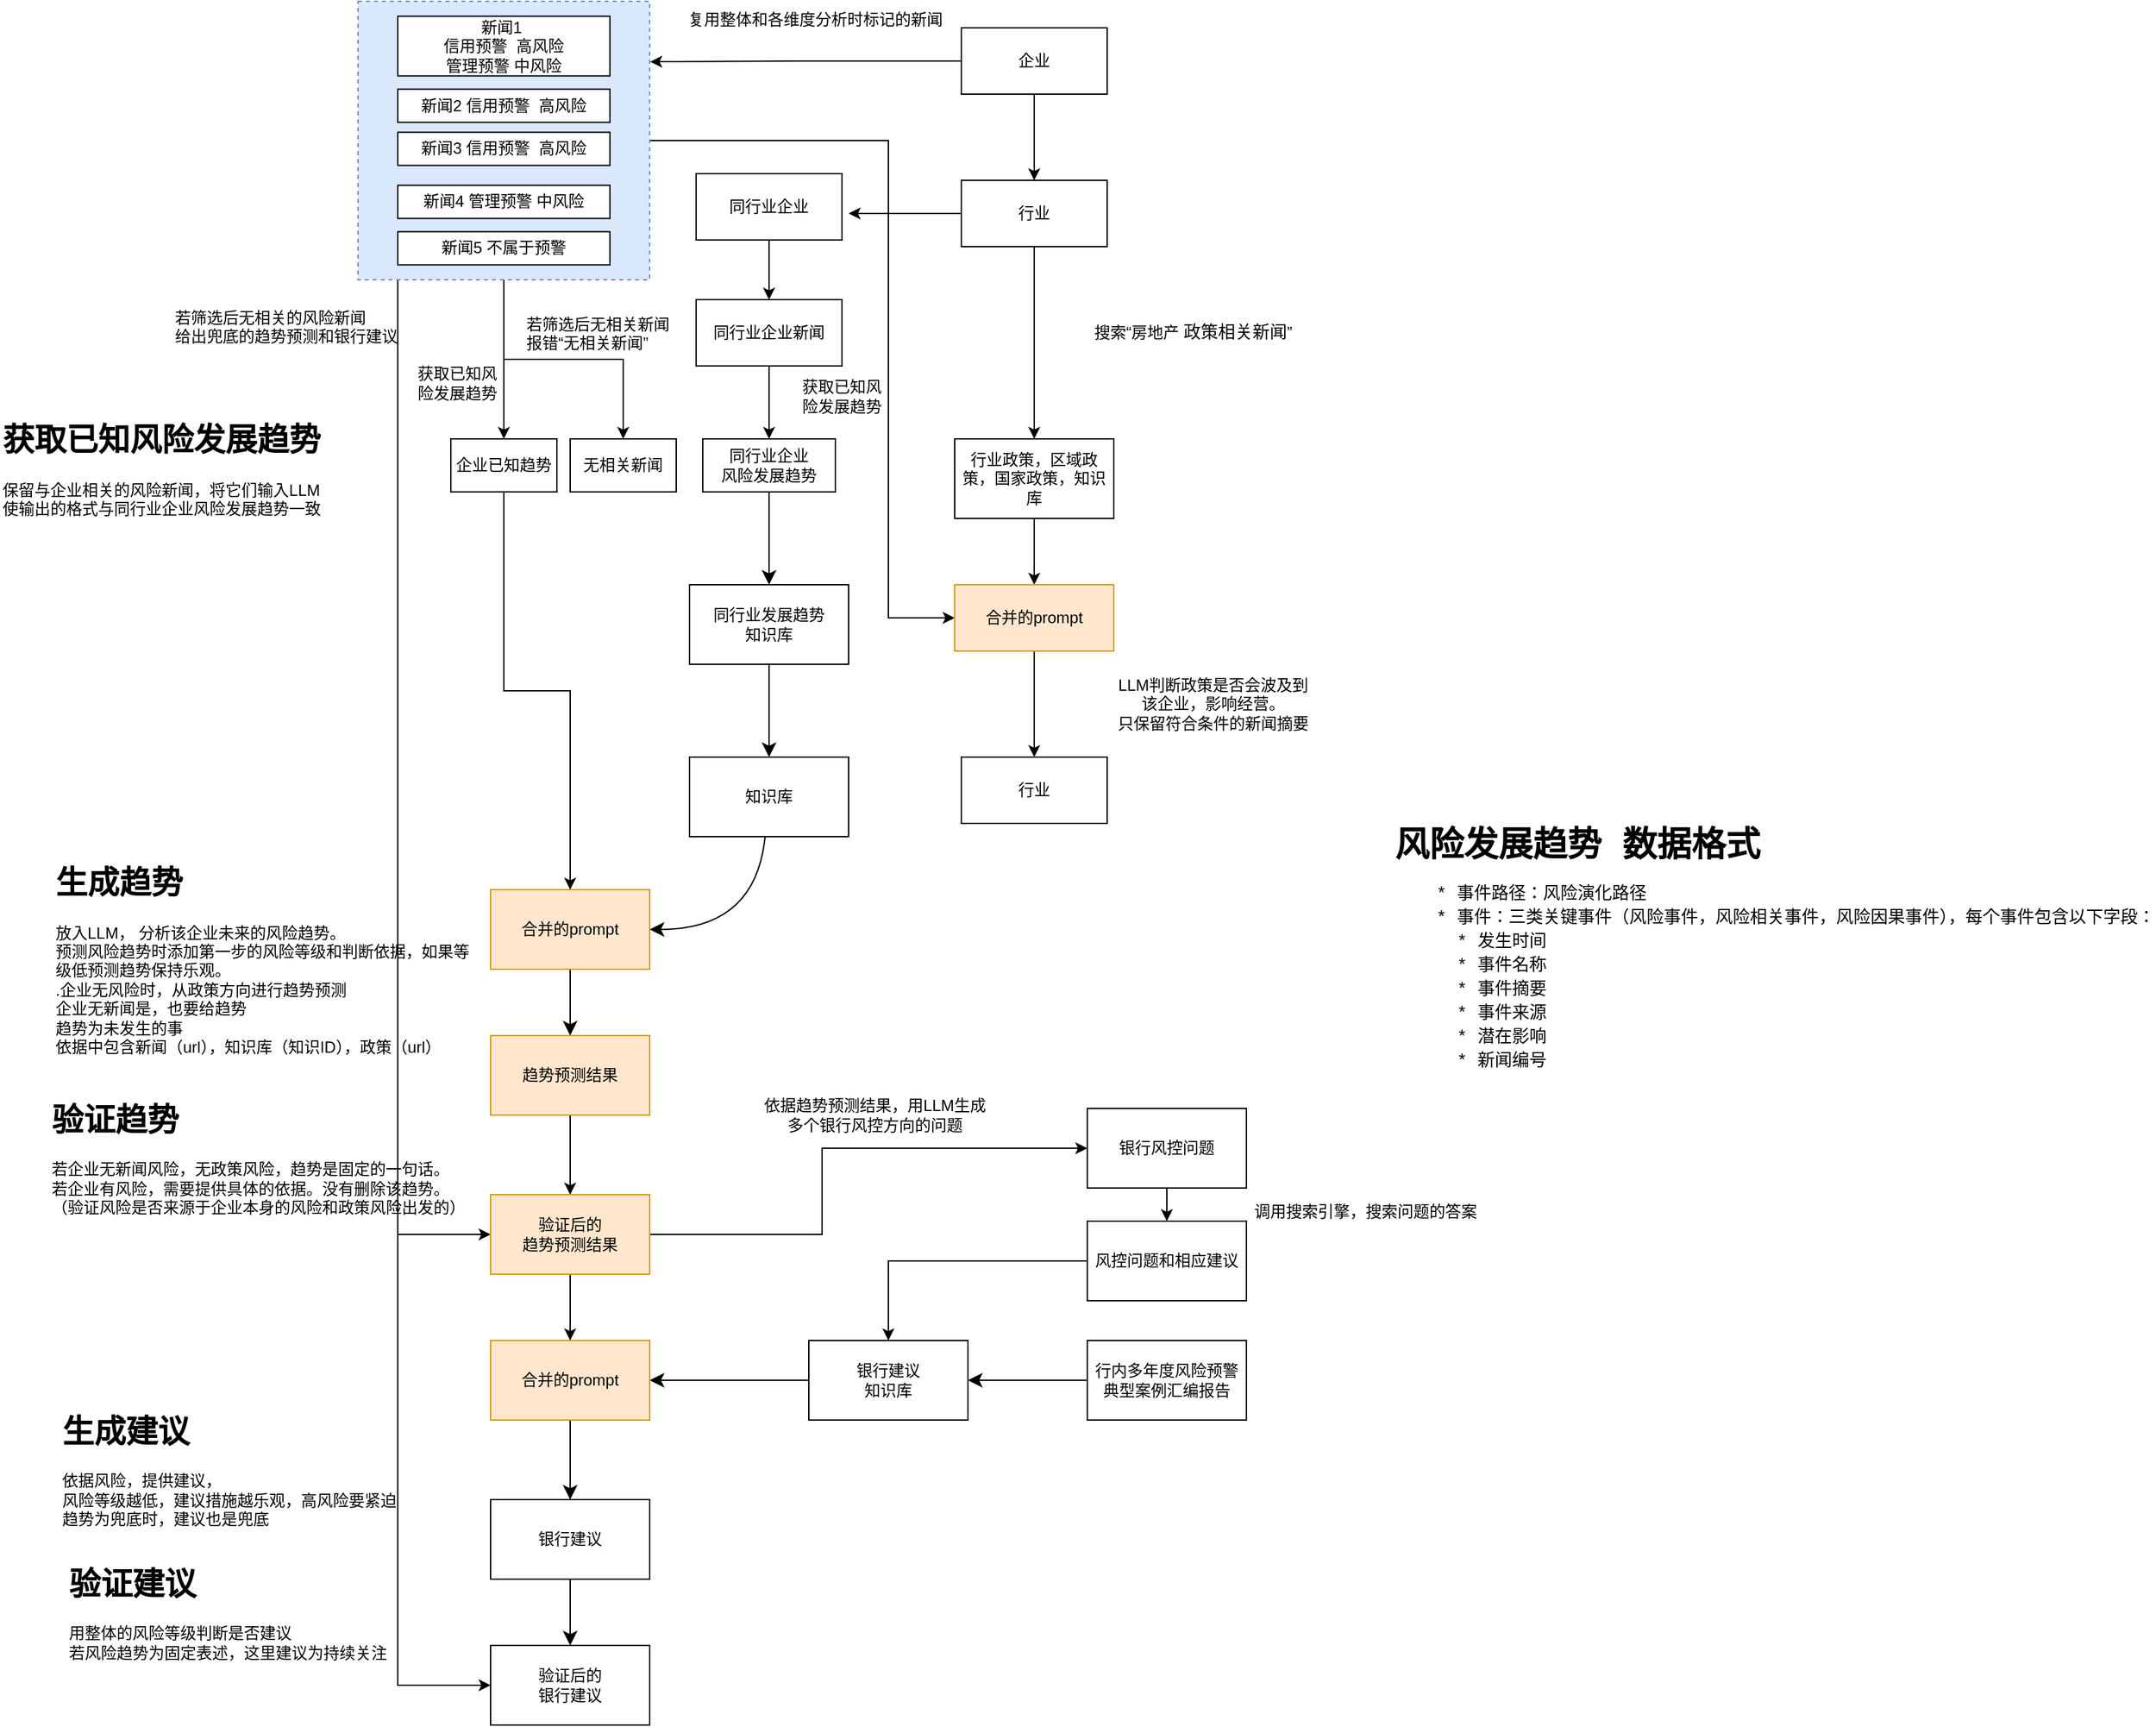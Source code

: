 <mxfile version="26.2.15" pages="2">
  <diagram id="g4KfrPMEAd8bduHjf5qQ" name="趋势预测">
    <mxGraphModel dx="2138" dy="1406" grid="1" gridSize="10" guides="1" tooltips="1" connect="1" arrows="1" fold="1" page="0" pageScale="1" pageWidth="827" pageHeight="1169" background="#FFFFFF" math="0" shadow="0">
      <root>
        <mxCell id="0" />
        <mxCell id="1" parent="0" />
        <mxCell id="ap1UafbcO5KSiNEdRv5n-14" style="edgeStyle=none;curved=1;orthogonalLoop=1;jettySize=auto;html=1;entryX=1;entryY=0.5;entryDx=0;entryDy=0;fontSize=12;startSize=8;endSize=8;" parent="1" source="oFf2WfIn4G3x6mx1aA_b-1" target="oFf2WfIn4G3x6mx1aA_b-9" edge="1">
          <mxGeometry relative="1" as="geometry">
            <Array as="points">
              <mxPoint x="-270" y="-40" />
            </Array>
          </mxGeometry>
        </mxCell>
        <mxCell id="oFf2WfIn4G3x6mx1aA_b-1" value="知识库" style="rounded=0;whiteSpace=wrap;html=1;" parent="1" vertex="1">
          <mxGeometry x="-320" y="-170" width="120" height="60" as="geometry" />
        </mxCell>
        <mxCell id="cwKaPlKyqX2xf4Qcig6E-10" style="edgeStyle=none;curved=1;orthogonalLoop=1;jettySize=auto;html=1;entryX=0.5;entryY=0;entryDx=0;entryDy=0;fontSize=12;startSize=8;endSize=8;" parent="1" source="oFf2WfIn4G3x6mx1aA_b-5" target="oFf2WfIn4G3x6mx1aA_b-1" edge="1">
          <mxGeometry relative="1" as="geometry" />
        </mxCell>
        <mxCell id="oFf2WfIn4G3x6mx1aA_b-5" value="同行业发展趋势&lt;br&gt;知识库" style="rounded=0;whiteSpace=wrap;html=1;" parent="1" vertex="1">
          <mxGeometry x="-320" y="-300" width="120" height="60" as="geometry" />
        </mxCell>
        <mxCell id="ZHlB8Fmt3uqJ9cnptXor-5" value="" style="edgeStyle=none;curved=1;orthogonalLoop=1;jettySize=auto;html=1;fontSize=12;startSize=8;endSize=8;" parent="1" source="oFf2WfIn4G3x6mx1aA_b-9" target="ZHlB8Fmt3uqJ9cnptXor-4" edge="1">
          <mxGeometry relative="1" as="geometry" />
        </mxCell>
        <mxCell id="oFf2WfIn4G3x6mx1aA_b-9" value="合并的prompt" style="rounded=0;whiteSpace=wrap;html=1;fillColor=#ffe6cc;strokeColor=#d79b00;" parent="1" vertex="1">
          <mxGeometry x="-470" y="-70" width="120" height="60" as="geometry" />
        </mxCell>
        <mxCell id="oFf2WfIn4G3x6mx1aA_b-12" value="&lt;div style=&quot;&quot;&gt;&lt;h1&gt;&lt;span style=&quot;background-color: transparent; color: light-dark(rgb(0, 0, 0), rgb(255, 255, 255));&quot;&gt;生成趋势&lt;/span&gt;&lt;/h1&gt;&lt;span style=&quot;background-color: transparent; color: light-dark(rgb(0, 0, 0), rgb(255, 255, 255));&quot;&gt;放入LLM， 分析该企业未来的风险趋势。&lt;/span&gt;&lt;/div&gt;预测风险趋势时添加第一步的风险等级和判断依据，如果等级低预测趋势保持乐观。&lt;div&gt;&lt;span style=&quot;&quot;&gt;.企业无风险时，从政策方向进行趋势预测&lt;br&gt;企业无新闻是，也要给趋势&lt;br&gt;趋势为未发生的事&lt;br&gt;依据中包含新闻（url），知识库（知识ID），政策（url）&lt;/span&gt;&lt;/div&gt;" style="text;html=1;align=left;verticalAlign=middle;whiteSpace=wrap;rounded=0;" parent="1" vertex="1">
          <mxGeometry x="-800" y="-100" width="320" height="150" as="geometry" />
        </mxCell>
        <mxCell id="ZHlB8Fmt3uqJ9cnptXor-7" value="" style="edgeStyle=none;curved=1;orthogonalLoop=1;jettySize=auto;html=1;fontSize=12;startSize=8;endSize=8;" parent="1" source="ap1UafbcO5KSiNEdRv5n-1" target="ZHlB8Fmt3uqJ9cnptXor-6" edge="1">
          <mxGeometry relative="1" as="geometry" />
        </mxCell>
        <mxCell id="ap1UafbcO5KSiNEdRv5n-1" value="银行建议" style="rounded=0;whiteSpace=wrap;html=1;" parent="1" vertex="1">
          <mxGeometry x="-470" y="390" width="120" height="60" as="geometry" />
        </mxCell>
        <mxCell id="WetCdsiVF_AP3SzyY_i4-31" style="edgeStyle=orthogonalEdgeStyle;rounded=0;orthogonalLoop=1;jettySize=auto;html=1;strokeColor=#000000;" parent="1" source="ap1UafbcO5KSiNEdRv5n-3" target="oFf2WfIn4G3x6mx1aA_b-9" edge="1">
          <mxGeometry relative="1" as="geometry" />
        </mxCell>
        <mxCell id="ap1UafbcO5KSiNEdRv5n-3" value="企业已知趋势" style="rounded=0;whiteSpace=wrap;html=1;" parent="1" vertex="1">
          <mxGeometry x="-500" y="-410" width="80" height="40" as="geometry" />
        </mxCell>
        <mxCell id="cwKaPlKyqX2xf4Qcig6E-9" style="edgeStyle=none;curved=1;orthogonalLoop=1;jettySize=auto;html=1;entryX=1;entryY=0.5;entryDx=0;entryDy=0;fontSize=12;startSize=8;endSize=8;" parent="1" source="ap1UafbcO5KSiNEdRv5n-4" target="cwKaPlKyqX2xf4Qcig6E-5" edge="1">
          <mxGeometry relative="1" as="geometry" />
        </mxCell>
        <mxCell id="ap1UafbcO5KSiNEdRv5n-4" value="行内多年度风险预警典型案例汇编报告" style="rounded=0;whiteSpace=wrap;html=1;" parent="1" vertex="1">
          <mxGeometry x="-20" y="270" width="120" height="60" as="geometry" />
        </mxCell>
        <mxCell id="ap1UafbcO5KSiNEdRv5n-12" style="edgeStyle=none;curved=1;orthogonalLoop=1;jettySize=auto;html=1;entryX=0.5;entryY=0;entryDx=0;entryDy=0;fontSize=12;startSize=8;endSize=8;strokeColor=#000000;" parent="1" source="ap1UafbcO5KSiNEdRv5n-11" target="oFf2WfIn4G3x6mx1aA_b-5" edge="1">
          <mxGeometry relative="1" as="geometry" />
        </mxCell>
        <mxCell id="ap1UafbcO5KSiNEdRv5n-11" value="同行业企业&lt;br&gt;风险发展趋势" style="rounded=0;whiteSpace=wrap;html=1;" parent="1" vertex="1">
          <mxGeometry x="-310" y="-410" width="100" height="40" as="geometry" />
        </mxCell>
        <mxCell id="ap1UafbcO5KSiNEdRv5n-15" value="&lt;div style=&quot;font-family: Consolas, &amp;quot;Courier New&amp;quot;, monospace; font-weight: normal; font-size: 13px; line-height: 18px; white-space: pre;&quot;&gt;&lt;div style=&quot;&quot;&gt;&lt;h1 style=&quot;&quot;&gt;风险发展趋势 数据格式&lt;/h1&gt;&lt;font&gt;&lt;font style=&quot;color: rgb(0, 0, 0);&quot;&gt;&amp;nbsp; &amp;nbsp; * 事件路径：风险演化路径&lt;br&gt;&lt;/font&gt;&lt;font style=&quot;color: rgb(0, 0, 0);&quot;&gt;    * 事件：三类关键事件（风险事件，风险相关事件，风险因果事件），每个事件包含以下字段：&lt;/font&gt;&lt;/font&gt;&lt;/div&gt;&lt;div style=&quot;&quot;&gt;&lt;span style=&quot;color: rgb(206, 145, 120);&quot;&gt;&lt;font style=&quot;color: rgb(0, 0, 0);&quot;&gt;&amp;nbsp; &amp;nbsp; &amp;nbsp; * 发生时间&lt;/font&gt;&lt;/span&gt;&lt;/div&gt;&lt;div style=&quot;&quot;&gt;&lt;span style=&quot;color: rgb(206, 145, 120);&quot;&gt;&lt;font style=&quot;color: rgb(0, 0, 0);&quot;&gt;&amp;nbsp; &amp;nbsp; &amp;nbsp; * 事件名称&lt;/font&gt;&lt;/span&gt;&lt;/div&gt;&lt;div style=&quot;&quot;&gt;&lt;span style=&quot;color: rgb(206, 145, 120);&quot;&gt;&lt;font style=&quot;color: rgb(0, 0, 0);&quot;&gt;&amp;nbsp; &amp;nbsp; &amp;nbsp; * 事件摘要&lt;/font&gt;&lt;/span&gt;&lt;/div&gt;&lt;div style=&quot;&quot;&gt;&lt;span style=&quot;color: rgb(206, 145, 120);&quot;&gt;&lt;font style=&quot;color: rgb(0, 0, 0);&quot;&gt;&amp;nbsp; &amp;nbsp; &amp;nbsp; * 事件来源&lt;/font&gt;&lt;/span&gt;&lt;/div&gt;&lt;div style=&quot;&quot;&gt;&lt;span style=&quot;color: rgb(206, 145, 120);&quot;&gt;&lt;font style=&quot;color: rgb(0, 0, 0);&quot;&gt;&amp;nbsp; &amp;nbsp; &amp;nbsp; * 潜在影响&lt;/font&gt;&lt;/span&gt;&lt;/div&gt;&lt;div style=&quot;&quot;&gt;&lt;span style=&quot;color: rgb(206, 145, 120);&quot;&gt;&lt;font style=&quot;color: rgb(0, 0, 0);&quot;&gt;&amp;nbsp; &amp;nbsp; &amp;nbsp; * 新闻编号&lt;/font&gt;&lt;/span&gt;&lt;/div&gt;&lt;/div&gt;" style="text;whiteSpace=wrap;html=1;" parent="1" vertex="1">
          <mxGeometry x="210" y="-135" width="560" height="220" as="geometry" />
        </mxCell>
        <mxCell id="cwKaPlKyqX2xf4Qcig6E-8" style="edgeStyle=none;curved=1;orthogonalLoop=1;jettySize=auto;html=1;entryX=1;entryY=0.5;entryDx=0;entryDy=0;fontSize=12;startSize=8;endSize=8;" parent="1" source="cwKaPlKyqX2xf4Qcig6E-5" target="cwKaPlKyqX2xf4Qcig6E-6" edge="1">
          <mxGeometry relative="1" as="geometry" />
        </mxCell>
        <mxCell id="cwKaPlKyqX2xf4Qcig6E-5" value="银行建议&lt;br&gt;知识库" style="rounded=0;whiteSpace=wrap;html=1;" parent="1" vertex="1">
          <mxGeometry x="-230" y="270" width="120" height="60" as="geometry" />
        </mxCell>
        <mxCell id="cwKaPlKyqX2xf4Qcig6E-11" style="edgeStyle=none;curved=1;orthogonalLoop=1;jettySize=auto;html=1;entryX=0.5;entryY=0;entryDx=0;entryDy=0;fontSize=12;startSize=8;endSize=8;" parent="1" source="cwKaPlKyqX2xf4Qcig6E-6" target="ap1UafbcO5KSiNEdRv5n-1" edge="1">
          <mxGeometry relative="1" as="geometry" />
        </mxCell>
        <mxCell id="cwKaPlKyqX2xf4Qcig6E-6" value="合并的prompt" style="rounded=0;whiteSpace=wrap;html=1;fillColor=#ffe6cc;strokeColor=#d79b00;" parent="1" vertex="1">
          <mxGeometry x="-470" y="270" width="120" height="60" as="geometry" />
        </mxCell>
        <mxCell id="cwKaPlKyqX2xf4Qcig6E-12" value="&lt;h1&gt;生成建议&lt;/h1&gt;依据风险，提供建议，&lt;br&gt;风险等级越低，建议措施越乐观，高风险要紧迫&lt;br&gt;趋势为兜底时，建议也是兜底" style="text;html=1;align=left;verticalAlign=middle;whiteSpace=wrap;rounded=0;" parent="1" vertex="1">
          <mxGeometry x="-795" y="310" width="310" height="100" as="geometry" />
        </mxCell>
        <mxCell id="WetCdsiVF_AP3SzyY_i4-27" value="" style="edgeStyle=orthogonalEdgeStyle;rounded=0;orthogonalLoop=1;jettySize=auto;html=1;" parent="1" source="cwKaPlKyqX2xf4Qcig6E-19" target="WetCdsiVF_AP3SzyY_i4-26" edge="1">
          <mxGeometry relative="1" as="geometry" />
        </mxCell>
        <mxCell id="cwKaPlKyqX2xf4Qcig6E-19" value="银行风控问题" style="rounded=0;whiteSpace=wrap;html=1;" parent="1" vertex="1">
          <mxGeometry x="-20" y="95" width="120" height="60" as="geometry" />
        </mxCell>
        <mxCell id="WetCdsiVF_AP3SzyY_i4-49" style="edgeStyle=orthogonalEdgeStyle;rounded=0;orthogonalLoop=1;jettySize=auto;html=1;entryX=0.5;entryY=0;entryDx=0;entryDy=0;" parent="1" source="cwKaPlKyqX2xf4Qcig6E-22" target="WetCdsiVF_AP3SzyY_i4-44" edge="1">
          <mxGeometry relative="1" as="geometry" />
        </mxCell>
        <mxCell id="cwKaPlKyqX2xf4Qcig6E-22" value="行业政策，区域政策，国家政策，知识库" style="rounded=0;whiteSpace=wrap;html=1;" parent="1" vertex="1">
          <mxGeometry x="-120" y="-410" width="120" height="60" as="geometry" />
        </mxCell>
        <mxCell id="cwKaPlKyqX2xf4Qcig6E-35" value="&lt;div style=&quot;text-align: left;&quot;&gt;&lt;h1&gt;&lt;span style=&quot;background-color: transparent; color: light-dark(rgb(0, 0, 0), rgb(255, 255, 255)); text-align: center;&quot;&gt;验证趋势&lt;/span&gt;&lt;/h1&gt;&lt;span style=&quot;background-color: transparent; color: light-dark(rgb(0, 0, 0), rgb(255, 255, 255)); text-align: center;&quot;&gt;若企业无新闻风险，无政策风险，趋势是固定的一句话。&lt;br&gt;若企业有风险，需要提供具体的依据。&lt;/span&gt;&lt;span style=&quot;background-color: transparent; color: light-dark(rgb(0, 0, 0), rgb(255, 255, 255)); text-align: center;&quot;&gt;没有删除该趋势。&lt;/span&gt;&lt;/div&gt;&lt;div style=&quot;text-align: center;&quot;&gt;（验证风险是否来源于企业本身的风险和政策风险出发的）&lt;br&gt;&lt;/div&gt;" style="text;html=1;align=center;verticalAlign=middle;whiteSpace=wrap;rounded=0;" parent="1" vertex="1">
          <mxGeometry x="-805" y="85" width="320" height="80" as="geometry" />
        </mxCell>
        <mxCell id="WetCdsiVF_AP3SzyY_i4-15" value="" style="edgeStyle=orthogonalEdgeStyle;rounded=0;orthogonalLoop=1;jettySize=auto;html=1;" parent="1" source="ZHlB8Fmt3uqJ9cnptXor-4" target="WetCdsiVF_AP3SzyY_i4-14" edge="1">
          <mxGeometry relative="1" as="geometry" />
        </mxCell>
        <mxCell id="ZHlB8Fmt3uqJ9cnptXor-4" value="趋势预测结果" style="rounded=0;whiteSpace=wrap;html=1;fillColor=#ffe6cc;strokeColor=#d79b00;" parent="1" vertex="1">
          <mxGeometry x="-470" y="40" width="120" height="60" as="geometry" />
        </mxCell>
        <mxCell id="ZHlB8Fmt3uqJ9cnptXor-6" value="验证后的&lt;br&gt;银行建议" style="rounded=0;whiteSpace=wrap;html=1;" parent="1" vertex="1">
          <mxGeometry x="-470" y="500" width="120" height="60" as="geometry" />
        </mxCell>
        <mxCell id="ZHlB8Fmt3uqJ9cnptXor-13" value="&lt;h1&gt;&lt;span style=&quot;&quot;&gt;验证建议&lt;/span&gt;&lt;/h1&gt;&lt;span style=&quot;&quot;&gt;用整体的风险等级判断是否建议&lt;/span&gt;&lt;br style=&quot;padding: 0px; margin: 0px;&quot;&gt;&lt;span style=&quot;&quot;&gt;若风险趋势为固定表述，这里建议为持续关注&lt;br&gt;&lt;br&gt;&lt;/span&gt;" style="text;html=1;align=left;verticalAlign=middle;whiteSpace=wrap;rounded=0;" parent="1" vertex="1">
          <mxGeometry x="-790" y="430" width="275" height="90" as="geometry" />
        </mxCell>
        <mxCell id="ZHlB8Fmt3uqJ9cnptXor-16" value="LLM判断政策是否会波及到该企业，影响经营。&lt;br&gt;只保留符合条件的新闻摘要" style="text;html=1;align=center;verticalAlign=middle;whiteSpace=wrap;rounded=0;" parent="1" vertex="1">
          <mxGeometry y="-250" width="150" height="80" as="geometry" />
        </mxCell>
        <mxCell id="dJdMZ9Y7PKRbqeQjchNC-8" style="edgeStyle=orthogonalEdgeStyle;rounded=0;orthogonalLoop=1;jettySize=auto;html=1;entryX=0.5;entryY=0;entryDx=0;entryDy=0;" parent="1" source="dJdMZ9Y7PKRbqeQjchNC-1" target="ap1UafbcO5KSiNEdRv5n-3" edge="1">
          <mxGeometry relative="1" as="geometry" />
        </mxCell>
        <mxCell id="WetCdsiVF_AP3SzyY_i4-22" style="edgeStyle=orthogonalEdgeStyle;rounded=0;orthogonalLoop=1;jettySize=auto;html=1;entryX=0;entryY=0.5;entryDx=0;entryDy=0;" parent="1" source="dJdMZ9Y7PKRbqeQjchNC-1" target="WetCdsiVF_AP3SzyY_i4-14" edge="1">
          <mxGeometry relative="1" as="geometry">
            <Array as="points">
              <mxPoint x="-540" y="190" />
            </Array>
          </mxGeometry>
        </mxCell>
        <mxCell id="WetCdsiVF_AP3SzyY_i4-24" style="edgeStyle=orthogonalEdgeStyle;rounded=0;orthogonalLoop=1;jettySize=auto;html=1;entryX=0;entryY=0.5;entryDx=0;entryDy=0;" parent="1" source="dJdMZ9Y7PKRbqeQjchNC-1" target="ZHlB8Fmt3uqJ9cnptXor-6" edge="1">
          <mxGeometry relative="1" as="geometry">
            <Array as="points">
              <mxPoint x="-540" y="530" />
            </Array>
          </mxGeometry>
        </mxCell>
        <mxCell id="WetCdsiVF_AP3SzyY_i4-32" style="edgeStyle=orthogonalEdgeStyle;rounded=0;orthogonalLoop=1;jettySize=auto;html=1;entryX=0.5;entryY=0;entryDx=0;entryDy=0;" parent="1" source="dJdMZ9Y7PKRbqeQjchNC-1" target="WetCdsiVF_AP3SzyY_i4-17" edge="1">
          <mxGeometry relative="1" as="geometry" />
        </mxCell>
        <mxCell id="WetCdsiVF_AP3SzyY_i4-52" style="edgeStyle=orthogonalEdgeStyle;rounded=0;orthogonalLoop=1;jettySize=auto;html=1;entryX=0;entryY=0.5;entryDx=0;entryDy=0;" parent="1" source="dJdMZ9Y7PKRbqeQjchNC-1" target="WetCdsiVF_AP3SzyY_i4-44" edge="1">
          <mxGeometry relative="1" as="geometry">
            <Array as="points">
              <mxPoint x="-170" y="-635" />
              <mxPoint x="-170" y="-275" />
            </Array>
          </mxGeometry>
        </mxCell>
        <mxCell id="dJdMZ9Y7PKRbqeQjchNC-1" value="" style="rounded=0;whiteSpace=wrap;html=1;dashed=1;fillColor=#dae8fc;strokeColor=#6c8ebf;" parent="1" vertex="1">
          <mxGeometry x="-570" y="-740" width="220" height="210" as="geometry" />
        </mxCell>
        <mxCell id="dJdMZ9Y7PKRbqeQjchNC-2" value="新闻5 不属于预警" style="rounded=0;whiteSpace=wrap;html=1;" parent="1" vertex="1">
          <mxGeometry x="-540" y="-566.25" width="160" height="25" as="geometry" />
        </mxCell>
        <mxCell id="dJdMZ9Y7PKRbqeQjchNC-3" value="新闻4 管理预警 中风险" style="rounded=0;whiteSpace=wrap;html=1;" parent="1" vertex="1">
          <mxGeometry x="-540" y="-601.25" width="160" height="25" as="geometry" />
        </mxCell>
        <mxCell id="dJdMZ9Y7PKRbqeQjchNC-4" value="新闻3 信用预警&amp;nbsp; 高风险" style="rounded=0;whiteSpace=wrap;html=1;" parent="1" vertex="1">
          <mxGeometry x="-540" y="-641.25" width="160" height="25" as="geometry" />
        </mxCell>
        <mxCell id="dJdMZ9Y7PKRbqeQjchNC-5" value="新闻2 信用预警&amp;nbsp; 高风险" style="rounded=0;whiteSpace=wrap;html=1;" parent="1" vertex="1">
          <mxGeometry x="-540" y="-673.75" width="160" height="25" as="geometry" />
        </mxCell>
        <mxCell id="dJdMZ9Y7PKRbqeQjchNC-6" value="新闻1&amp;nbsp;&lt;div&gt;信用预警&amp;nbsp; 高风险&lt;div&gt;管理预警 中风险&lt;/div&gt;&lt;/div&gt;" style="rounded=0;whiteSpace=wrap;html=1;" parent="1" vertex="1">
          <mxGeometry x="-540" y="-728.75" width="160" height="45" as="geometry" />
        </mxCell>
        <mxCell id="dJdMZ9Y7PKRbqeQjchNC-9" value="&lt;h1 style=&quot;margin-top: 0px;&quot;&gt;获取已知风险发展趋势&lt;/h1&gt;&lt;p&gt;保留与企业相关的&lt;span style=&quot;background-color: transparent; color: light-dark(rgb(0, 0, 0), rgb(255, 255, 255));&quot;&gt;风险新闻，将它们输入LLM&lt;br&gt;使输出的格式与同行业企业风险发展趋势一致&lt;/span&gt;&lt;/p&gt;" style="text;html=1;whiteSpace=wrap;overflow=hidden;rounded=0;" parent="1" vertex="1">
          <mxGeometry x="-840" y="-430" width="260" height="100" as="geometry" />
        </mxCell>
        <mxCell id="WetCdsiVF_AP3SzyY_i4-5" style="edgeStyle=orthogonalEdgeStyle;rounded=0;orthogonalLoop=1;jettySize=auto;html=1;entryX=0.5;entryY=0;entryDx=0;entryDy=0;" parent="1" source="WetCdsiVF_AP3SzyY_i4-2" target="cwKaPlKyqX2xf4Qcig6E-22" edge="1">
          <mxGeometry relative="1" as="geometry" />
        </mxCell>
        <mxCell id="WetCdsiVF_AP3SzyY_i4-10" style="edgeStyle=orthogonalEdgeStyle;rounded=0;orthogonalLoop=1;jettySize=auto;html=1;" parent="1" source="WetCdsiVF_AP3SzyY_i4-2" edge="1">
          <mxGeometry relative="1" as="geometry">
            <mxPoint x="-200" y="-580" as="targetPoint" />
          </mxGeometry>
        </mxCell>
        <mxCell id="WetCdsiVF_AP3SzyY_i4-2" value="行业" style="html=1;whiteSpace=wrap;" parent="1" vertex="1">
          <mxGeometry x="-115" y="-605" width="110" height="50" as="geometry" />
        </mxCell>
        <mxCell id="WetCdsiVF_AP3SzyY_i4-6" style="edgeStyle=orthogonalEdgeStyle;rounded=0;orthogonalLoop=1;jettySize=auto;html=1;entryX=0.5;entryY=0;entryDx=0;entryDy=0;" parent="1" source="WetCdsiVF_AP3SzyY_i4-3" target="WetCdsiVF_AP3SzyY_i4-2" edge="1">
          <mxGeometry relative="1" as="geometry" />
        </mxCell>
        <mxCell id="WetCdsiVF_AP3SzyY_i4-3" value="企业" style="html=1;whiteSpace=wrap;" parent="1" vertex="1">
          <mxGeometry x="-115" y="-720" width="110" height="50" as="geometry" />
        </mxCell>
        <mxCell id="WetCdsiVF_AP3SzyY_i4-7" value="&lt;span&gt;&lt;font&gt;&lt;font style=&quot;color: rgb(0, 0, 0);&quot;&gt;搜索“房地产&amp;nbsp;&lt;/font&gt;&lt;span style=&quot;font-family: Consolas, &amp;quot;Courier New&amp;quot;, monospace; font-size: 13px; white-space: pre; color: rgb(206, 145, 120);&quot;&gt;&lt;font style=&quot;color: rgb(0, 0, 0);&quot;&gt;政策相关新闻&lt;/font&gt;&lt;/span&gt;&lt;font style=&quot;color: rgb(0, 0, 0);&quot;&gt;”&lt;/font&gt;&lt;/font&gt;&lt;/span&gt;" style="text;html=1;align=center;verticalAlign=middle;whiteSpace=wrap;rounded=0;" parent="1" vertex="1">
          <mxGeometry x="-50" y="-500" width="220" height="20" as="geometry" />
        </mxCell>
        <mxCell id="WetCdsiVF_AP3SzyY_i4-8" value="复用整体和各维度分析时标记的新闻" style="text;html=1;align=center;verticalAlign=middle;whiteSpace=wrap;rounded=0;" parent="1" vertex="1">
          <mxGeometry x="-330" y="-740" width="210" height="27.5" as="geometry" />
        </mxCell>
        <mxCell id="WetCdsiVF_AP3SzyY_i4-42" style="edgeStyle=orthogonalEdgeStyle;rounded=0;orthogonalLoop=1;jettySize=auto;html=1;entryX=0.5;entryY=0;entryDx=0;entryDy=0;" parent="1" source="WetCdsiVF_AP3SzyY_i4-9" target="WetCdsiVF_AP3SzyY_i4-40" edge="1">
          <mxGeometry relative="1" as="geometry" />
        </mxCell>
        <mxCell id="WetCdsiVF_AP3SzyY_i4-9" value="同行业企业" style="html=1;whiteSpace=wrap;" parent="1" vertex="1">
          <mxGeometry x="-315" y="-610" width="110" height="50" as="geometry" />
        </mxCell>
        <mxCell id="WetCdsiVF_AP3SzyY_i4-16" style="edgeStyle=orthogonalEdgeStyle;rounded=0;orthogonalLoop=1;jettySize=auto;html=1;entryX=0.5;entryY=0;entryDx=0;entryDy=0;" parent="1" source="WetCdsiVF_AP3SzyY_i4-14" target="cwKaPlKyqX2xf4Qcig6E-6" edge="1">
          <mxGeometry relative="1" as="geometry" />
        </mxCell>
        <mxCell id="WetCdsiVF_AP3SzyY_i4-29" style="edgeStyle=orthogonalEdgeStyle;rounded=0;orthogonalLoop=1;jettySize=auto;html=1;entryX=0;entryY=0.5;entryDx=0;entryDy=0;" parent="1" source="WetCdsiVF_AP3SzyY_i4-14" target="cwKaPlKyqX2xf4Qcig6E-19" edge="1">
          <mxGeometry relative="1" as="geometry">
            <Array as="points">
              <mxPoint x="-220" y="190" />
              <mxPoint x="-220" y="125" />
            </Array>
          </mxGeometry>
        </mxCell>
        <mxCell id="WetCdsiVF_AP3SzyY_i4-14" value="验证后的&lt;br&gt;趋势预测结果" style="rounded=0;whiteSpace=wrap;html=1;fillColor=#ffe6cc;strokeColor=#d79b00;" parent="1" vertex="1">
          <mxGeometry x="-470" y="160" width="120" height="60" as="geometry" />
        </mxCell>
        <mxCell id="WetCdsiVF_AP3SzyY_i4-17" value="无相关新闻" style="html=1;whiteSpace=wrap;" parent="1" vertex="1">
          <mxGeometry x="-410" y="-410" width="80" height="40" as="geometry" />
        </mxCell>
        <mxCell id="WetCdsiVF_AP3SzyY_i4-19" value="&lt;span style=&quot;text-align: center;&quot;&gt;若筛选后无&lt;/span&gt;&lt;span style=&quot;color: light-dark(rgb(0, 0, 0), rgb(255, 255, 255)); background-color: transparent; text-align: center;&quot;&gt;相关&lt;/span&gt;&lt;span style=&quot;color: light-dark(rgb(0, 0, 0), rgb(255, 255, 255)); background-color: transparent; text-align: center;&quot;&gt;新闻&lt;br&gt;报错“无相关新闻&lt;/span&gt;&lt;span style=&quot;color: light-dark(rgb(0, 0, 0), rgb(255, 255, 255)); background-color: transparent; text-align: center;&quot;&gt;”&lt;/span&gt;" style="text;whiteSpace=wrap;html=1;" parent="1" vertex="1">
          <mxGeometry x="-445" y="-510" width="150" height="20" as="geometry" />
        </mxCell>
        <mxCell id="WetCdsiVF_AP3SzyY_i4-20" value="&lt;span style=&quot;forced-color-adjust: none; color: light-dark(rgb(0, 0, 0), rgb(255, 255, 255)); font-family: Helvetica; font-size: 12px; font-style: normal; font-variant-ligatures: normal; font-variant-caps: normal; font-weight: 400; letter-spacing: normal; orphans: 2; text-indent: 0px; text-transform: none; widows: 2; word-spacing: 0px; -webkit-text-stroke-width: 0px; white-space: normal; background-color: transparent; text-decoration-thickness: initial; text-decoration-style: initial; text-decoration-color: initial; text-align: center;&quot;&gt;若筛选后&lt;/span&gt;&lt;span style=&quot;forced-color-adjust: none; color: light-dark(rgb(0, 0, 0), rgb(255, 255, 255)); font-family: Helvetica; font-size: 12px; font-style: normal; font-variant-ligatures: normal; font-variant-caps: normal; font-weight: 400; letter-spacing: normal; orphans: 2; text-indent: 0px; text-transform: none; widows: 2; word-spacing: 0px; -webkit-text-stroke-width: 0px; white-space: normal; background-color: transparent; text-decoration-thickness: initial; text-decoration-style: initial; text-decoration-color: initial; text-align: center;&quot;&gt;无相关的风险&lt;/span&gt;&lt;span style=&quot;forced-color-adjust: none; color: light-dark(rgb(0, 0, 0), rgb(255, 255, 255)); font-family: Helvetica; font-size: 12px; font-style: normal; font-variant-ligatures: normal; font-variant-caps: normal; font-weight: 400; letter-spacing: normal; orphans: 2; text-indent: 0px; text-transform: none; widows: 2; word-spacing: 0px; -webkit-text-stroke-width: 0px; white-space: normal; background-color: transparent; text-decoration-thickness: initial; text-decoration-style: initial; text-decoration-color: initial; text-align: center;&quot;&gt;新闻&lt;br&gt;&lt;/span&gt;&lt;span style=&quot;forced-color-adjust: none; color: light-dark(rgb(0, 0, 0), rgb(255, 255, 255)); font-family: Helvetica; font-size: 12px; font-style: normal; font-variant-ligatures: normal; font-variant-caps: normal; font-weight: 400; letter-spacing: normal; orphans: 2; text-indent: 0px; text-transform: none; widows: 2; word-spacing: 0px; -webkit-text-stroke-width: 0px; white-space: normal; background-color: transparent; text-decoration-thickness: initial; text-decoration-style: initial; text-decoration-color: initial; text-align: center;&quot;&gt;给出兜底的趋势预测&lt;/span&gt;&lt;span style=&quot;text-align: center;&quot;&gt;和银行建议&lt;/span&gt;" style="text;whiteSpace=wrap;html=1;" parent="1" vertex="1">
          <mxGeometry x="-710" y="-515" width="180" height="50" as="geometry" />
        </mxCell>
        <mxCell id="WetCdsiVF_AP3SzyY_i4-23" style="edgeStyle=orthogonalEdgeStyle;rounded=0;orthogonalLoop=1;jettySize=auto;html=1;exitX=0.5;exitY=1;exitDx=0;exitDy=0;" parent="1" source="WetCdsiVF_AP3SzyY_i4-20" target="WetCdsiVF_AP3SzyY_i4-20" edge="1">
          <mxGeometry relative="1" as="geometry" />
        </mxCell>
        <mxCell id="WetCdsiVF_AP3SzyY_i4-25" value="依据趋势预测结果，用LLM生成多个银行风控方向的问题" style="text;html=1;align=center;verticalAlign=middle;whiteSpace=wrap;rounded=0;" parent="1" vertex="1">
          <mxGeometry x="-270" y="85" width="180" height="30" as="geometry" />
        </mxCell>
        <mxCell id="WetCdsiVF_AP3SzyY_i4-30" style="edgeStyle=orthogonalEdgeStyle;rounded=0;orthogonalLoop=1;jettySize=auto;html=1;entryX=0.5;entryY=0;entryDx=0;entryDy=0;" parent="1" source="WetCdsiVF_AP3SzyY_i4-26" target="cwKaPlKyqX2xf4Qcig6E-5" edge="1">
          <mxGeometry relative="1" as="geometry" />
        </mxCell>
        <mxCell id="WetCdsiVF_AP3SzyY_i4-26" value="风控问题和相应建议" style="rounded=0;whiteSpace=wrap;html=1;" parent="1" vertex="1">
          <mxGeometry x="-20" y="180" width="120" height="60" as="geometry" />
        </mxCell>
        <mxCell id="WetCdsiVF_AP3SzyY_i4-28" value="调用搜索引擎，搜索问题的答案" style="text;html=1;align=center;verticalAlign=middle;whiteSpace=wrap;rounded=0;" parent="1" vertex="1">
          <mxGeometry x="100" y="150" width="180" height="45" as="geometry" />
        </mxCell>
        <mxCell id="WetCdsiVF_AP3SzyY_i4-33" style="edgeStyle=orthogonalEdgeStyle;rounded=0;orthogonalLoop=1;jettySize=auto;html=1;entryX=1.002;entryY=0.217;entryDx=0;entryDy=0;entryPerimeter=0;" parent="1" source="WetCdsiVF_AP3SzyY_i4-3" target="dJdMZ9Y7PKRbqeQjchNC-1" edge="1">
          <mxGeometry relative="1" as="geometry" />
        </mxCell>
        <mxCell id="WetCdsiVF_AP3SzyY_i4-35" value="获取已知风险发展趋势" style="text;html=1;align=center;verticalAlign=middle;whiteSpace=wrap;rounded=0;" parent="1" vertex="1">
          <mxGeometry x="-530" y="-465" width="70" height="25" as="geometry" />
        </mxCell>
        <mxCell id="WetCdsiVF_AP3SzyY_i4-37" value="获取已知风险发展趋势" style="text;html=1;align=center;verticalAlign=middle;whiteSpace=wrap;rounded=0;" parent="1" vertex="1">
          <mxGeometry x="-240" y="-455" width="70" height="25" as="geometry" />
        </mxCell>
        <mxCell id="WetCdsiVF_AP3SzyY_i4-41" style="edgeStyle=orthogonalEdgeStyle;rounded=0;orthogonalLoop=1;jettySize=auto;html=1;entryX=0.5;entryY=0;entryDx=0;entryDy=0;" parent="1" source="WetCdsiVF_AP3SzyY_i4-40" target="ap1UafbcO5KSiNEdRv5n-11" edge="1">
          <mxGeometry relative="1" as="geometry">
            <mxPoint x="-260" y="-420" as="targetPoint" />
          </mxGeometry>
        </mxCell>
        <mxCell id="WetCdsiVF_AP3SzyY_i4-40" value="同行业企业新闻" style="html=1;whiteSpace=wrap;" parent="1" vertex="1">
          <mxGeometry x="-315" y="-515" width="110" height="50" as="geometry" />
        </mxCell>
        <mxCell id="QwEnGSgPYAtN27IPZTok-6" value="" style="edgeStyle=orthogonalEdgeStyle;rounded=0;orthogonalLoop=1;jettySize=auto;html=1;" edge="1" parent="1" source="WetCdsiVF_AP3SzyY_i4-44" target="QwEnGSgPYAtN27IPZTok-4">
          <mxGeometry relative="1" as="geometry" />
        </mxCell>
        <mxCell id="WetCdsiVF_AP3SzyY_i4-44" value="合并的prompt" style="rounded=0;whiteSpace=wrap;html=1;fillColor=#ffe6cc;strokeColor=#d79b00;" parent="1" vertex="1">
          <mxGeometry x="-120" y="-300" width="120" height="50" as="geometry" />
        </mxCell>
        <mxCell id="QwEnGSgPYAtN27IPZTok-4" value="行业" style="html=1;whiteSpace=wrap;" vertex="1" parent="1">
          <mxGeometry x="-115" y="-170" width="110" height="50" as="geometry" />
        </mxCell>
      </root>
    </mxGraphModel>
  </diagram>
  <diagram name="整体和各维度分析" id="-CptS_FyW93wxNX5hnl3">
    <mxGraphModel dx="1173" dy="758" grid="1" gridSize="10" guides="1" tooltips="1" connect="1" arrows="1" fold="1" page="1" pageScale="1" pageWidth="827" pageHeight="1169" background="#FFFFFF" math="0" shadow="0">
      <root>
        <mxCell id="0" />
        <mxCell id="1" parent="0" />
        <mxCell id="s7Zkl6-Z5yvxKvuWmYw4-3" style="edgeStyle=orthogonalEdgeStyle;rounded=0;orthogonalLoop=1;jettySize=auto;html=1;exitX=0.689;exitY=1.017;exitDx=0;exitDy=0;exitPerimeter=0;" edge="1" parent="1" source="sgrRT7Y9RnZKxksEeC1y-44">
          <mxGeometry relative="1" as="geometry">
            <mxPoint x="285" y="1507.5" as="targetPoint" />
            <mxPoint x="420" y="1360" as="sourcePoint" />
            <Array as="points">
              <mxPoint x="381" y="1360" />
              <mxPoint x="380" y="1508" />
            </Array>
          </mxGeometry>
        </mxCell>
        <mxCell id="sgrRT7Y9RnZKxksEeC1y-44" value="" style="rounded=0;whiteSpace=wrap;html=1;" parent="1" vertex="1">
          <mxGeometry x="250" y="1120" width="190" height="232.5" as="geometry" />
        </mxCell>
        <mxCell id="sgrRT7Y9RnZKxksEeC1y-24" value="" style="rounded=0;whiteSpace=wrap;html=1;dashed=1;" parent="1" vertex="1">
          <mxGeometry x="260" y="1240" width="166" height="90" as="geometry" />
        </mxCell>
        <mxCell id="sgrRT7Y9RnZKxksEeC1y-23" value="" style="rounded=0;whiteSpace=wrap;html=1;dashed=1;" parent="1" vertex="1">
          <mxGeometry x="260" y="1135" width="170" height="100" as="geometry" />
        </mxCell>
        <mxCell id="s7Zkl6-Z5yvxKvuWmYw4-4" style="edgeStyle=orthogonalEdgeStyle;rounded=0;orthogonalLoop=1;jettySize=auto;html=1;" edge="1" parent="1" source="sgrRT7Y9RnZKxksEeC1y-10">
          <mxGeometry relative="1" as="geometry">
            <mxPoint x="253" y="810" as="targetPoint" />
          </mxGeometry>
        </mxCell>
        <mxCell id="sgrRT7Y9RnZKxksEeC1y-10" value="" style="rounded=0;whiteSpace=wrap;html=1;dashed=1;fillColor=none;" parent="1" vertex="1">
          <mxGeometry x="198.25" y="580" width="110" height="160" as="geometry" />
        </mxCell>
        <mxCell id="sgrRT7Y9RnZKxksEeC1y-1" value="新闻5" style="rounded=0;whiteSpace=wrap;html=1;" parent="1" vertex="1">
          <mxGeometry x="218.25" y="710" width="70" height="20" as="geometry" />
        </mxCell>
        <mxCell id="sgrRT7Y9RnZKxksEeC1y-2" value="新闻4" style="rounded=0;whiteSpace=wrap;html=1;" parent="1" vertex="1">
          <mxGeometry x="218.25" y="680" width="70" height="20" as="geometry" />
        </mxCell>
        <mxCell id="sgrRT7Y9RnZKxksEeC1y-3" value="新闻3" style="rounded=0;whiteSpace=wrap;html=1;" parent="1" vertex="1">
          <mxGeometry x="218.25" y="650" width="70" height="20" as="geometry" />
        </mxCell>
        <mxCell id="sgrRT7Y9RnZKxksEeC1y-4" value="新闻2" style="rounded=0;whiteSpace=wrap;html=1;" parent="1" vertex="1">
          <mxGeometry x="218.25" y="620" width="70" height="20" as="geometry" />
        </mxCell>
        <mxCell id="sgrRT7Y9RnZKxksEeC1y-5" value="新闻1" style="rounded=0;whiteSpace=wrap;html=1;" parent="1" vertex="1">
          <mxGeometry x="218.25" y="590" width="70" height="20" as="geometry" />
        </mxCell>
        <mxCell id="sgrRT7Y9RnZKxksEeC1y-9" value="获取新闻数据&lt;div&gt;搜索引擎、API&lt;/div&gt;" style="text;html=1;align=center;verticalAlign=middle;whiteSpace=wrap;rounded=0;" parent="1" vertex="1">
          <mxGeometry x="358.25" y="510" width="125" height="30" as="geometry" />
        </mxCell>
        <mxCell id="sgrRT7Y9RnZKxksEeC1y-14" value="若能搜到新闻，用LLM标记 各个新闻&lt;div&gt;风险维度、风险等级、可信度、关注企业&lt;/div&gt;" style="text;html=1;align=center;verticalAlign=middle;whiteSpace=wrap;rounded=0;" parent="1" vertex="1">
          <mxGeometry x="300" y="755" width="257.5" height="40" as="geometry" />
        </mxCell>
        <mxCell id="sgrRT7Y9RnZKxksEeC1y-15" value="信用预警" style="text;html=1;align=center;verticalAlign=middle;whiteSpace=wrap;rounded=0;" parent="1" vertex="1">
          <mxGeometry x="260" y="1170" width="60" height="30" as="geometry" />
        </mxCell>
        <mxCell id="sgrRT7Y9RnZKxksEeC1y-16" value="管理预警" style="text;html=1;align=center;verticalAlign=middle;whiteSpace=wrap;rounded=0;" parent="1" vertex="1">
          <mxGeometry x="260" y="1260" width="60" height="30" as="geometry" />
        </mxCell>
        <mxCell id="sgrRT7Y9RnZKxksEeC1y-17" value="新闻1" style="rounded=0;whiteSpace=wrap;html=1;" parent="1" vertex="1">
          <mxGeometry x="336" y="1140" width="70" height="20" as="geometry" />
        </mxCell>
        <mxCell id="sgrRT7Y9RnZKxksEeC1y-18" value="新闻2" style="rounded=0;whiteSpace=wrap;html=1;" parent="1" vertex="1">
          <mxGeometry x="336" y="1175" width="70" height="20" as="geometry" />
        </mxCell>
        <mxCell id="sgrRT7Y9RnZKxksEeC1y-19" value="新闻3" style="rounded=0;whiteSpace=wrap;html=1;" parent="1" vertex="1">
          <mxGeometry x="336" y="1210" width="70" height="20" as="geometry" />
        </mxCell>
        <mxCell id="sgrRT7Y9RnZKxksEeC1y-20" value="新闻1" style="rounded=0;whiteSpace=wrap;html=1;" parent="1" vertex="1">
          <mxGeometry x="336" y="1250" width="70" height="20" as="geometry" />
        </mxCell>
        <mxCell id="sgrRT7Y9RnZKxksEeC1y-22" value="新闻4" style="rounded=0;whiteSpace=wrap;html=1;" parent="1" vertex="1">
          <mxGeometry x="336" y="1290" width="70" height="20" as="geometry" />
        </mxCell>
        <mxCell id="sgrRT7Y9RnZKxksEeC1y-29" value="整理合并同风险维度新闻&lt;br&gt;删除无风险和非关注企业&lt;div&gt;&lt;br&gt;&lt;/div&gt;" style="text;html=1;align=center;verticalAlign=middle;whiteSpace=wrap;rounded=0;" parent="1" vertex="1">
          <mxGeometry x="331.75" y="1045" width="194" height="30" as="geometry" />
        </mxCell>
        <mxCell id="s7Zkl6-Z5yvxKvuWmYw4-1" style="edgeStyle=orthogonalEdgeStyle;rounded=0;orthogonalLoop=1;jettySize=auto;html=1;exitX=0.5;exitY=1;exitDx=0;exitDy=0;" edge="1" parent="1" source="sgrRT7Y9RnZKxksEeC1y-32" target="sgrRT7Y9RnZKxksEeC1y-44">
          <mxGeometry relative="1" as="geometry">
            <mxPoint x="140" y="1110" as="targetPoint" />
            <Array as="points">
              <mxPoint x="240" y="1025" />
              <mxPoint x="240" y="1100" />
              <mxPoint x="345" y="1100" />
            </Array>
          </mxGeometry>
        </mxCell>
        <mxCell id="s7Zkl6-Z5yvxKvuWmYw4-2" style="edgeStyle=orthogonalEdgeStyle;rounded=0;orthogonalLoop=1;jettySize=auto;html=1;entryX=0;entryY=0.5;entryDx=0;entryDy=0;" edge="1" parent="1" target="T9yDbReyKK24o-jUDLcp-8">
          <mxGeometry relative="1" as="geometry">
            <mxPoint x="240" y="1030" as="sourcePoint" />
            <mxPoint x="172.5" y="1515" as="targetPoint" />
            <Array as="points">
              <mxPoint x="240" y="1100" />
              <mxPoint x="90" y="1100" />
              <mxPoint x="90" y="1510" />
            </Array>
          </mxGeometry>
        </mxCell>
        <mxCell id="sgrRT7Y9RnZKxksEeC1y-32" value="" style="rounded=0;whiteSpace=wrap;html=1;dashed=1;fillColor=#dae8fc;strokeColor=#6c8ebf;" parent="1" vertex="1">
          <mxGeometry x="142.5" y="820" width="220" height="205" as="geometry" />
        </mxCell>
        <mxCell id="sgrRT7Y9RnZKxksEeC1y-33" value="新闻5 不属于预警" style="rounded=0;whiteSpace=wrap;html=1;" parent="1" vertex="1">
          <mxGeometry x="162.5" y="992.5" width="160" height="25" as="geometry" />
        </mxCell>
        <mxCell id="sgrRT7Y9RnZKxksEeC1y-34" value="新闻4 管理预警 中风险" style="rounded=0;whiteSpace=wrap;html=1;" parent="1" vertex="1">
          <mxGeometry x="162.5" y="957.5" width="160" height="25" as="geometry" />
        </mxCell>
        <mxCell id="sgrRT7Y9RnZKxksEeC1y-35" value="新闻3 信用预警&amp;nbsp; 高风险" style="rounded=0;whiteSpace=wrap;html=1;" parent="1" vertex="1">
          <mxGeometry x="162.5" y="917.5" width="160" height="25" as="geometry" />
        </mxCell>
        <mxCell id="sgrRT7Y9RnZKxksEeC1y-36" value="新闻2 信用预警&amp;nbsp; 高风险" style="rounded=0;whiteSpace=wrap;html=1;" parent="1" vertex="1">
          <mxGeometry x="162.5" y="885" width="160" height="25" as="geometry" />
        </mxCell>
        <mxCell id="sgrRT7Y9RnZKxksEeC1y-37" value="新闻1&amp;nbsp;&lt;div&gt;信用预警&amp;nbsp; 高风险&lt;div&gt;管理预警 中风险&lt;/div&gt;&lt;/div&gt;" style="rounded=0;whiteSpace=wrap;html=1;" parent="1" vertex="1">
          <mxGeometry x="162.5" y="830" width="160" height="45" as="geometry" />
        </mxCell>
        <mxCell id="sgrRT7Y9RnZKxksEeC1y-40" value="输入LLM，分析企业整体的风险和各预警维度的风险" style="text;html=1;align=center;verticalAlign=middle;whiteSpace=wrap;rounded=0;" parent="1" vertex="1">
          <mxGeometry x="414" y="1390" width="202.5" height="50" as="geometry" />
        </mxCell>
        <mxCell id="sgrRT7Y9RnZKxksEeC1y-50" value="&lt;div style=&quot;color: rgb(212, 212, 212); font-family: Consolas, &amp;quot;Courier New&amp;quot;, monospace; font-size: 13px; line-height: 18px; white-space: pre;&quot;&gt;&lt;div style=&quot;&quot;&gt;&lt;div style=&quot;background-color: rgb(30, 30, 30); line-height: 18px;&quot;&gt;&lt;div&gt;&lt;span style=&quot;color: #ce9178;&quot;&gt;* 风险等级：企业整体风险等级 &lt;/span&gt;&lt;/div&gt;&lt;div&gt;&lt;span style=&quot;color: #ce9178;&quot;&gt;* 判断依据：企业整体风险等级的判断依据，重点体现交叉风险，不要包含具体的新闻编号&lt;/span&gt;&lt;/div&gt;&lt;div&gt;&lt;span style=&quot;color: #ce9178;&quot;&gt;* 依据新闻：列表，存储判断依据中参考或提到的新闻编号&lt;/span&gt;&lt;/div&gt;&lt;div&gt;&lt;span style=&quot;color: #ce9178;&quot;&gt;* 各风险维度：列表，存储所有风险维度的数据&lt;/span&gt;&lt;/div&gt;&lt;div&gt;&lt;span style=&quot;color: #ce9178;&quot;&gt;&amp;nbsp; &amp;nbsp; * 风险维度: 风险维度名称/风险维度组合名称（用+号连接多个风险维度）&lt;/span&gt;&lt;/div&gt;&lt;div&gt;&lt;span style=&quot;color: #ce9178;&quot;&gt;&amp;nbsp; &amp;nbsp; * 风险等级：该风险维度的风险等级&lt;/span&gt;&lt;/div&gt;&lt;div&gt;&lt;span style=&quot;color: #ce9178;&quot;&gt;&amp;nbsp; &amp;nbsp; * 判断依据：风险等级的判断依据，不要包含具体的新闻编号&lt;/span&gt;&lt;/div&gt;&lt;div&gt;&lt;span style=&quot;color: #ce9178;&quot;&gt;&amp;nbsp; &amp;nbsp; * 依据新闻：列表，存储判断依据中参考或提到的新闻编号&lt;/span&gt;&lt;/div&gt;&lt;/div&gt;&lt;/div&gt;&lt;/div&gt;" style="rounded=0;whiteSpace=wrap;html=1;align=left;strokeColor=none;" parent="1" vertex="1">
          <mxGeometry x="420" y="1470" width="520" height="150" as="geometry" />
        </mxCell>
        <mxCell id="T9yDbReyKK24o-jUDLcp-1" value="&lt;div style=&quot;color: #d4d4d4;background-color: #1e1e1e;font-family: Consolas, &#39;Courier New&#39;, monospace;font-weight: normal;font-size: 13px;line-height: 18px;white-space: pre;&quot;&gt;&lt;div&gt;&lt;span style=&quot;color: #ce9178;&quot;&gt;&amp;nbsp; &amp;nbsp; &amp;nbsp; &amp;nbsp; * 关注企业名称：新闻中主要针对的企业，最关注的企业&lt;/span&gt;&lt;/div&gt;&lt;div&gt;&lt;span style=&quot;color: #ce9178;&quot;&gt;&amp;nbsp; &amp;nbsp; &amp;nbsp; &amp;nbsp; * 新闻编号：输入数据中的新闻编号&lt;/span&gt;&lt;/div&gt;&lt;div&gt;&lt;span style=&quot;color: #ce9178;&quot;&gt;&amp;nbsp; &amp;nbsp; &amp;nbsp; &amp;nbsp; * 可信度&lt;/span&gt;&lt;/div&gt;&lt;div&gt;&lt;span style=&quot;color: #ce9178;&quot;&gt;&amp;nbsp; &amp;nbsp; &amp;nbsp; &amp;nbsp; * 可信度分析&lt;/span&gt;&lt;/div&gt;&lt;div&gt;&lt;span style=&quot;color: #ce9178;&quot;&gt;&amp;nbsp; &amp;nbsp; &amp;nbsp; &amp;nbsp; * 风险：是一个列表，列表中每个元素是字典，字典中有风险维度和风险等级两个字段&lt;/span&gt;&lt;/div&gt;&lt;div&gt;&lt;span style=&quot;color: #ce9178;&quot;&gt;&amp;nbsp; &amp;nbsp; &amp;nbsp; &amp;nbsp; &amp;nbsp; &amp;nbsp; * 风险维度：（若涉及子维度，则标记其父维度）&lt;/span&gt;&lt;/div&gt;&lt;div&gt;&lt;span style=&quot;color: #ce9178;&quot;&gt;&amp;nbsp; &amp;nbsp; &amp;nbsp; &amp;nbsp; &amp;nbsp; &amp;nbsp; * 风险等级：按影响程度分为高风险、低风险、潜在风险、无风险&lt;/span&gt;&lt;/div&gt;&lt;div&gt;&lt;span style=&quot;color: #ce9178;&quot;&gt;&amp;nbsp; &amp;nbsp; &amp;nbsp; &amp;nbsp; &amp;nbsp; &amp;nbsp; * 判断依据：用1-2句话简要说明理由。风险维度和风险等级的判断依据&lt;/span&gt;&lt;/div&gt;&lt;/div&gt;" style="text;whiteSpace=wrap;html=1;" parent="1" vertex="1">
          <mxGeometry x="420" y="847.5" width="560" height="170" as="geometry" />
        </mxCell>
        <mxCell id="s7Zkl6-Z5yvxKvuWmYw4-10" style="edgeStyle=orthogonalEdgeStyle;rounded=0;orthogonalLoop=1;jettySize=auto;html=1;" edge="1" parent="1" source="T9yDbReyKK24o-jUDLcp-6">
          <mxGeometry relative="1" as="geometry">
            <mxPoint x="252.5" y="570" as="targetPoint" />
          </mxGeometry>
        </mxCell>
        <mxCell id="T9yDbReyKK24o-jUDLcp-6" value="企业" style="rounded=0;whiteSpace=wrap;html=1;" parent="1" vertex="1">
          <mxGeometry x="192.5" y="480" width="120" height="60" as="geometry" />
        </mxCell>
        <mxCell id="T9yDbReyKK24o-jUDLcp-8" value="分析结果" style="rounded=0;whiteSpace=wrap;html=1;" parent="1" vertex="1">
          <mxGeometry x="162.5" y="1480" width="120" height="60" as="geometry" />
        </mxCell>
        <mxCell id="s7Zkl6-Z5yvxKvuWmYw4-6" value="若无相关新闻，报错“无相关新闻”&lt;br&gt;若所有新闻无风险，输出无风险" style="text;html=1;align=center;verticalAlign=middle;whiteSpace=wrap;rounded=0;" vertex="1" parent="1">
          <mxGeometry x="20" y="1040" width="210" height="40" as="geometry" />
        </mxCell>
        <mxCell id="s7Zkl6-Z5yvxKvuWmYw4-9" value="若搜不到新闻，报错“找不到新闻”" style="text;html=1;align=center;verticalAlign=middle;whiteSpace=wrap;rounded=0;" vertex="1" parent="1">
          <mxGeometry x="60" y="760" width="150" height="30" as="geometry" />
        </mxCell>
      </root>
    </mxGraphModel>
  </diagram>
</mxfile>
